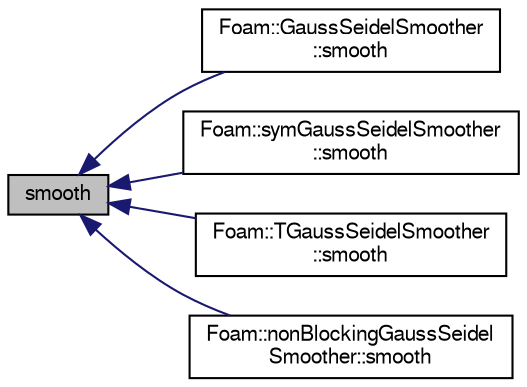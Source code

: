 digraph "smooth"
{
  bgcolor="transparent";
  edge [fontname="FreeSans",fontsize="10",labelfontname="FreeSans",labelfontsize="10"];
  node [fontname="FreeSans",fontsize="10",shape=record];
  rankdir="LR";
  Node1 [label="smooth",height=0.2,width=0.4,color="black", fillcolor="grey75", style="filled" fontcolor="black"];
  Node1 -> Node2 [dir="back",color="midnightblue",fontsize="10",style="solid",fontname="FreeSans"];
  Node2 [label="Foam::GaussSeidelSmoother\l::smooth",height=0.2,width=0.4,color="black",URL="$a00882.html#a89d3f58013c5e3dc314d3ebbb8b49d33",tooltip="Smooth the solution for a given number of sweeps. "];
  Node1 -> Node3 [dir="back",color="midnightblue",fontsize="10",style="solid",fontname="FreeSans"];
  Node3 [label="Foam::symGaussSeidelSmoother\l::smooth",height=0.2,width=0.4,color="black",URL="$a02453.html#a89d3f58013c5e3dc314d3ebbb8b49d33",tooltip="Smooth the solution for a given number of sweeps. "];
  Node1 -> Node4 [dir="back",color="midnightblue",fontsize="10",style="solid",fontname="FreeSans"];
  Node4 [label="Foam::TGaussSeidelSmoother\l::smooth",height=0.2,width=0.4,color="black",URL="$a02504.html#a8fef521b69cffda29d66681f2c9df83e",tooltip="Smooth the solution for a given number of sweeps. "];
  Node1 -> Node5 [dir="back",color="midnightblue",fontsize="10",style="solid",fontname="FreeSans"];
  Node5 [label="Foam::nonBlockingGaussSeidel\lSmoother::smooth",height=0.2,width=0.4,color="black",URL="$a01568.html#a89d3f58013c5e3dc314d3ebbb8b49d33",tooltip="Smooth the solution for a given number of sweeps. "];
}
